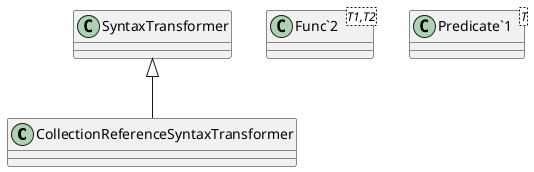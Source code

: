 @startuml
class CollectionReferenceSyntaxTransformer {
}
class "Func`2"<T1,T2> {
}
class "Predicate`1"<T> {
}
SyntaxTransformer <|-- CollectionReferenceSyntaxTransformer
@enduml

